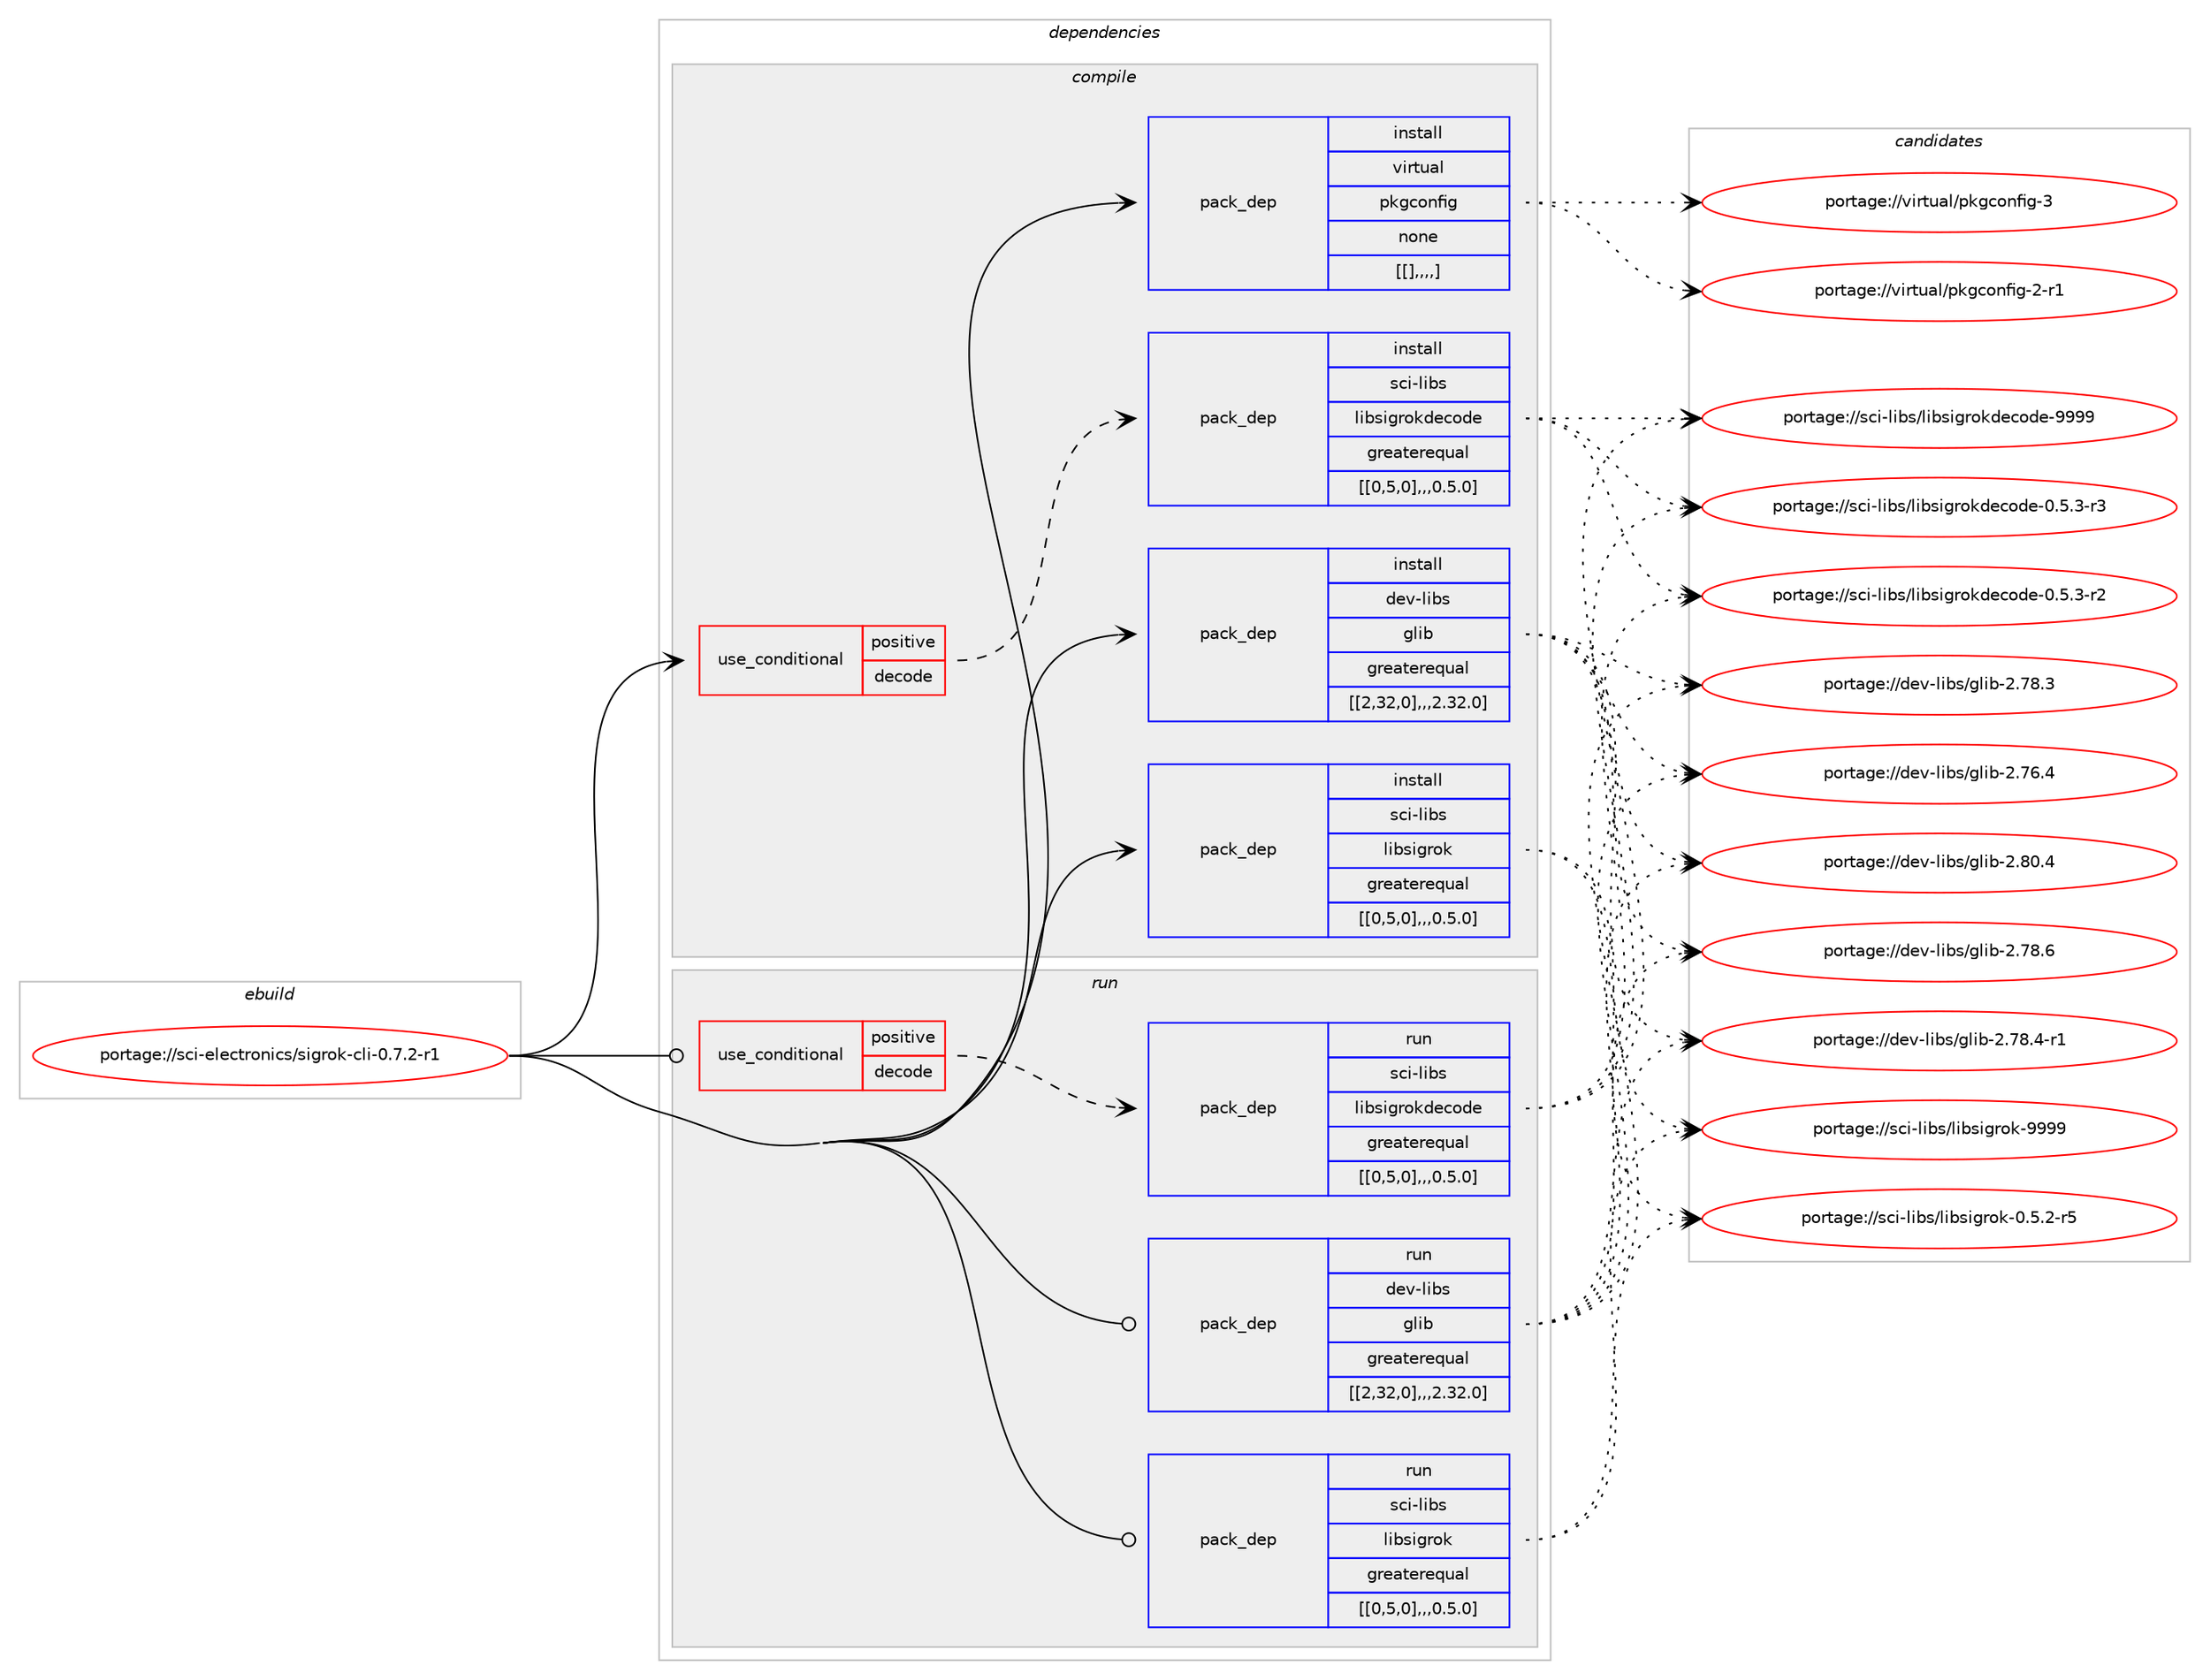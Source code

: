 digraph prolog {

# *************
# Graph options
# *************

newrank=true;
concentrate=true;
compound=true;
graph [rankdir=LR,fontname=Helvetica,fontsize=10,ranksep=1.5];#, ranksep=2.5, nodesep=0.2];
edge  [arrowhead=vee];
node  [fontname=Helvetica,fontsize=10];

# **********
# The ebuild
# **********

subgraph cluster_leftcol {
color=gray;
label=<<i>ebuild</i>>;
id [label="portage://sci-electronics/sigrok-cli-0.7.2-r1", color=red, width=4, href="../sci-electronics/sigrok-cli-0.7.2-r1.svg"];
}

# ****************
# The dependencies
# ****************

subgraph cluster_midcol {
color=gray;
label=<<i>dependencies</i>>;
subgraph cluster_compile {
fillcolor="#eeeeee";
style=filled;
label=<<i>compile</i>>;
subgraph cond108505 {
dependency411992 [label=<<TABLE BORDER="0" CELLBORDER="1" CELLSPACING="0" CELLPADDING="4"><TR><TD ROWSPAN="3" CELLPADDING="10">use_conditional</TD></TR><TR><TD>positive</TD></TR><TR><TD>decode</TD></TR></TABLE>>, shape=none, color=red];
subgraph pack300511 {
dependency411993 [label=<<TABLE BORDER="0" CELLBORDER="1" CELLSPACING="0" CELLPADDING="4" WIDTH="220"><TR><TD ROWSPAN="6" CELLPADDING="30">pack_dep</TD></TR><TR><TD WIDTH="110">install</TD></TR><TR><TD>sci-libs</TD></TR><TR><TD>libsigrokdecode</TD></TR><TR><TD>greaterequal</TD></TR><TR><TD>[[0,5,0],,,0.5.0]</TD></TR></TABLE>>, shape=none, color=blue];
}
dependency411992:e -> dependency411993:w [weight=20,style="dashed",arrowhead="vee"];
}
id:e -> dependency411992:w [weight=20,style="solid",arrowhead="vee"];
subgraph pack300512 {
dependency411994 [label=<<TABLE BORDER="0" CELLBORDER="1" CELLSPACING="0" CELLPADDING="4" WIDTH="220"><TR><TD ROWSPAN="6" CELLPADDING="30">pack_dep</TD></TR><TR><TD WIDTH="110">install</TD></TR><TR><TD>dev-libs</TD></TR><TR><TD>glib</TD></TR><TR><TD>greaterequal</TD></TR><TR><TD>[[2,32,0],,,2.32.0]</TD></TR></TABLE>>, shape=none, color=blue];
}
id:e -> dependency411994:w [weight=20,style="solid",arrowhead="vee"];
subgraph pack300513 {
dependency411995 [label=<<TABLE BORDER="0" CELLBORDER="1" CELLSPACING="0" CELLPADDING="4" WIDTH="220"><TR><TD ROWSPAN="6" CELLPADDING="30">pack_dep</TD></TR><TR><TD WIDTH="110">install</TD></TR><TR><TD>sci-libs</TD></TR><TR><TD>libsigrok</TD></TR><TR><TD>greaterequal</TD></TR><TR><TD>[[0,5,0],,,0.5.0]</TD></TR></TABLE>>, shape=none, color=blue];
}
id:e -> dependency411995:w [weight=20,style="solid",arrowhead="vee"];
subgraph pack300514 {
dependency411996 [label=<<TABLE BORDER="0" CELLBORDER="1" CELLSPACING="0" CELLPADDING="4" WIDTH="220"><TR><TD ROWSPAN="6" CELLPADDING="30">pack_dep</TD></TR><TR><TD WIDTH="110">install</TD></TR><TR><TD>virtual</TD></TR><TR><TD>pkgconfig</TD></TR><TR><TD>none</TD></TR><TR><TD>[[],,,,]</TD></TR></TABLE>>, shape=none, color=blue];
}
id:e -> dependency411996:w [weight=20,style="solid",arrowhead="vee"];
}
subgraph cluster_compileandrun {
fillcolor="#eeeeee";
style=filled;
label=<<i>compile and run</i>>;
}
subgraph cluster_run {
fillcolor="#eeeeee";
style=filled;
label=<<i>run</i>>;
subgraph cond108506 {
dependency411997 [label=<<TABLE BORDER="0" CELLBORDER="1" CELLSPACING="0" CELLPADDING="4"><TR><TD ROWSPAN="3" CELLPADDING="10">use_conditional</TD></TR><TR><TD>positive</TD></TR><TR><TD>decode</TD></TR></TABLE>>, shape=none, color=red];
subgraph pack300515 {
dependency411998 [label=<<TABLE BORDER="0" CELLBORDER="1" CELLSPACING="0" CELLPADDING="4" WIDTH="220"><TR><TD ROWSPAN="6" CELLPADDING="30">pack_dep</TD></TR><TR><TD WIDTH="110">run</TD></TR><TR><TD>sci-libs</TD></TR><TR><TD>libsigrokdecode</TD></TR><TR><TD>greaterequal</TD></TR><TR><TD>[[0,5,0],,,0.5.0]</TD></TR></TABLE>>, shape=none, color=blue];
}
dependency411997:e -> dependency411998:w [weight=20,style="dashed",arrowhead="vee"];
}
id:e -> dependency411997:w [weight=20,style="solid",arrowhead="odot"];
subgraph pack300516 {
dependency411999 [label=<<TABLE BORDER="0" CELLBORDER="1" CELLSPACING="0" CELLPADDING="4" WIDTH="220"><TR><TD ROWSPAN="6" CELLPADDING="30">pack_dep</TD></TR><TR><TD WIDTH="110">run</TD></TR><TR><TD>dev-libs</TD></TR><TR><TD>glib</TD></TR><TR><TD>greaterequal</TD></TR><TR><TD>[[2,32,0],,,2.32.0]</TD></TR></TABLE>>, shape=none, color=blue];
}
id:e -> dependency411999:w [weight=20,style="solid",arrowhead="odot"];
subgraph pack300517 {
dependency412000 [label=<<TABLE BORDER="0" CELLBORDER="1" CELLSPACING="0" CELLPADDING="4" WIDTH="220"><TR><TD ROWSPAN="6" CELLPADDING="30">pack_dep</TD></TR><TR><TD WIDTH="110">run</TD></TR><TR><TD>sci-libs</TD></TR><TR><TD>libsigrok</TD></TR><TR><TD>greaterequal</TD></TR><TR><TD>[[0,5,0],,,0.5.0]</TD></TR></TABLE>>, shape=none, color=blue];
}
id:e -> dependency412000:w [weight=20,style="solid",arrowhead="odot"];
}
}

# **************
# The candidates
# **************

subgraph cluster_choices {
rank=same;
color=gray;
label=<<i>candidates</i>>;

subgraph choice300511 {
color=black;
nodesep=1;
choice1159910545108105981154710810598115105103114111107100101991111001014557575757 [label="portage://sci-libs/libsigrokdecode-9999", color=red, width=4,href="../sci-libs/libsigrokdecode-9999.svg"];
choice1159910545108105981154710810598115105103114111107100101991111001014548465346514511451 [label="portage://sci-libs/libsigrokdecode-0.5.3-r3", color=red, width=4,href="../sci-libs/libsigrokdecode-0.5.3-r3.svg"];
choice1159910545108105981154710810598115105103114111107100101991111001014548465346514511450 [label="portage://sci-libs/libsigrokdecode-0.5.3-r2", color=red, width=4,href="../sci-libs/libsigrokdecode-0.5.3-r2.svg"];
dependency411993:e -> choice1159910545108105981154710810598115105103114111107100101991111001014557575757:w [style=dotted,weight="100"];
dependency411993:e -> choice1159910545108105981154710810598115105103114111107100101991111001014548465346514511451:w [style=dotted,weight="100"];
dependency411993:e -> choice1159910545108105981154710810598115105103114111107100101991111001014548465346514511450:w [style=dotted,weight="100"];
}
subgraph choice300512 {
color=black;
nodesep=1;
choice1001011184510810598115471031081059845504656484652 [label="portage://dev-libs/glib-2.80.4", color=red, width=4,href="../dev-libs/glib-2.80.4.svg"];
choice1001011184510810598115471031081059845504655564654 [label="portage://dev-libs/glib-2.78.6", color=red, width=4,href="../dev-libs/glib-2.78.6.svg"];
choice10010111845108105981154710310810598455046555646524511449 [label="portage://dev-libs/glib-2.78.4-r1", color=red, width=4,href="../dev-libs/glib-2.78.4-r1.svg"];
choice1001011184510810598115471031081059845504655564651 [label="portage://dev-libs/glib-2.78.3", color=red, width=4,href="../dev-libs/glib-2.78.3.svg"];
choice1001011184510810598115471031081059845504655544652 [label="portage://dev-libs/glib-2.76.4", color=red, width=4,href="../dev-libs/glib-2.76.4.svg"];
dependency411994:e -> choice1001011184510810598115471031081059845504656484652:w [style=dotted,weight="100"];
dependency411994:e -> choice1001011184510810598115471031081059845504655564654:w [style=dotted,weight="100"];
dependency411994:e -> choice10010111845108105981154710310810598455046555646524511449:w [style=dotted,weight="100"];
dependency411994:e -> choice1001011184510810598115471031081059845504655564651:w [style=dotted,weight="100"];
dependency411994:e -> choice1001011184510810598115471031081059845504655544652:w [style=dotted,weight="100"];
}
subgraph choice300513 {
color=black;
nodesep=1;
choice11599105451081059811547108105981151051031141111074557575757 [label="portage://sci-libs/libsigrok-9999", color=red, width=4,href="../sci-libs/libsigrok-9999.svg"];
choice11599105451081059811547108105981151051031141111074548465346504511453 [label="portage://sci-libs/libsigrok-0.5.2-r5", color=red, width=4,href="../sci-libs/libsigrok-0.5.2-r5.svg"];
dependency411995:e -> choice11599105451081059811547108105981151051031141111074557575757:w [style=dotted,weight="100"];
dependency411995:e -> choice11599105451081059811547108105981151051031141111074548465346504511453:w [style=dotted,weight="100"];
}
subgraph choice300514 {
color=black;
nodesep=1;
choice1181051141161179710847112107103991111101021051034551 [label="portage://virtual/pkgconfig-3", color=red, width=4,href="../virtual/pkgconfig-3.svg"];
choice11810511411611797108471121071039911111010210510345504511449 [label="portage://virtual/pkgconfig-2-r1", color=red, width=4,href="../virtual/pkgconfig-2-r1.svg"];
dependency411996:e -> choice1181051141161179710847112107103991111101021051034551:w [style=dotted,weight="100"];
dependency411996:e -> choice11810511411611797108471121071039911111010210510345504511449:w [style=dotted,weight="100"];
}
subgraph choice300515 {
color=black;
nodesep=1;
choice1159910545108105981154710810598115105103114111107100101991111001014557575757 [label="portage://sci-libs/libsigrokdecode-9999", color=red, width=4,href="../sci-libs/libsigrokdecode-9999.svg"];
choice1159910545108105981154710810598115105103114111107100101991111001014548465346514511451 [label="portage://sci-libs/libsigrokdecode-0.5.3-r3", color=red, width=4,href="../sci-libs/libsigrokdecode-0.5.3-r3.svg"];
choice1159910545108105981154710810598115105103114111107100101991111001014548465346514511450 [label="portage://sci-libs/libsigrokdecode-0.5.3-r2", color=red, width=4,href="../sci-libs/libsigrokdecode-0.5.3-r2.svg"];
dependency411998:e -> choice1159910545108105981154710810598115105103114111107100101991111001014557575757:w [style=dotted,weight="100"];
dependency411998:e -> choice1159910545108105981154710810598115105103114111107100101991111001014548465346514511451:w [style=dotted,weight="100"];
dependency411998:e -> choice1159910545108105981154710810598115105103114111107100101991111001014548465346514511450:w [style=dotted,weight="100"];
}
subgraph choice300516 {
color=black;
nodesep=1;
choice1001011184510810598115471031081059845504656484652 [label="portage://dev-libs/glib-2.80.4", color=red, width=4,href="../dev-libs/glib-2.80.4.svg"];
choice1001011184510810598115471031081059845504655564654 [label="portage://dev-libs/glib-2.78.6", color=red, width=4,href="../dev-libs/glib-2.78.6.svg"];
choice10010111845108105981154710310810598455046555646524511449 [label="portage://dev-libs/glib-2.78.4-r1", color=red, width=4,href="../dev-libs/glib-2.78.4-r1.svg"];
choice1001011184510810598115471031081059845504655564651 [label="portage://dev-libs/glib-2.78.3", color=red, width=4,href="../dev-libs/glib-2.78.3.svg"];
choice1001011184510810598115471031081059845504655544652 [label="portage://dev-libs/glib-2.76.4", color=red, width=4,href="../dev-libs/glib-2.76.4.svg"];
dependency411999:e -> choice1001011184510810598115471031081059845504656484652:w [style=dotted,weight="100"];
dependency411999:e -> choice1001011184510810598115471031081059845504655564654:w [style=dotted,weight="100"];
dependency411999:e -> choice10010111845108105981154710310810598455046555646524511449:w [style=dotted,weight="100"];
dependency411999:e -> choice1001011184510810598115471031081059845504655564651:w [style=dotted,weight="100"];
dependency411999:e -> choice1001011184510810598115471031081059845504655544652:w [style=dotted,weight="100"];
}
subgraph choice300517 {
color=black;
nodesep=1;
choice11599105451081059811547108105981151051031141111074557575757 [label="portage://sci-libs/libsigrok-9999", color=red, width=4,href="../sci-libs/libsigrok-9999.svg"];
choice11599105451081059811547108105981151051031141111074548465346504511453 [label="portage://sci-libs/libsigrok-0.5.2-r5", color=red, width=4,href="../sci-libs/libsigrok-0.5.2-r5.svg"];
dependency412000:e -> choice11599105451081059811547108105981151051031141111074557575757:w [style=dotted,weight="100"];
dependency412000:e -> choice11599105451081059811547108105981151051031141111074548465346504511453:w [style=dotted,weight="100"];
}
}

}
